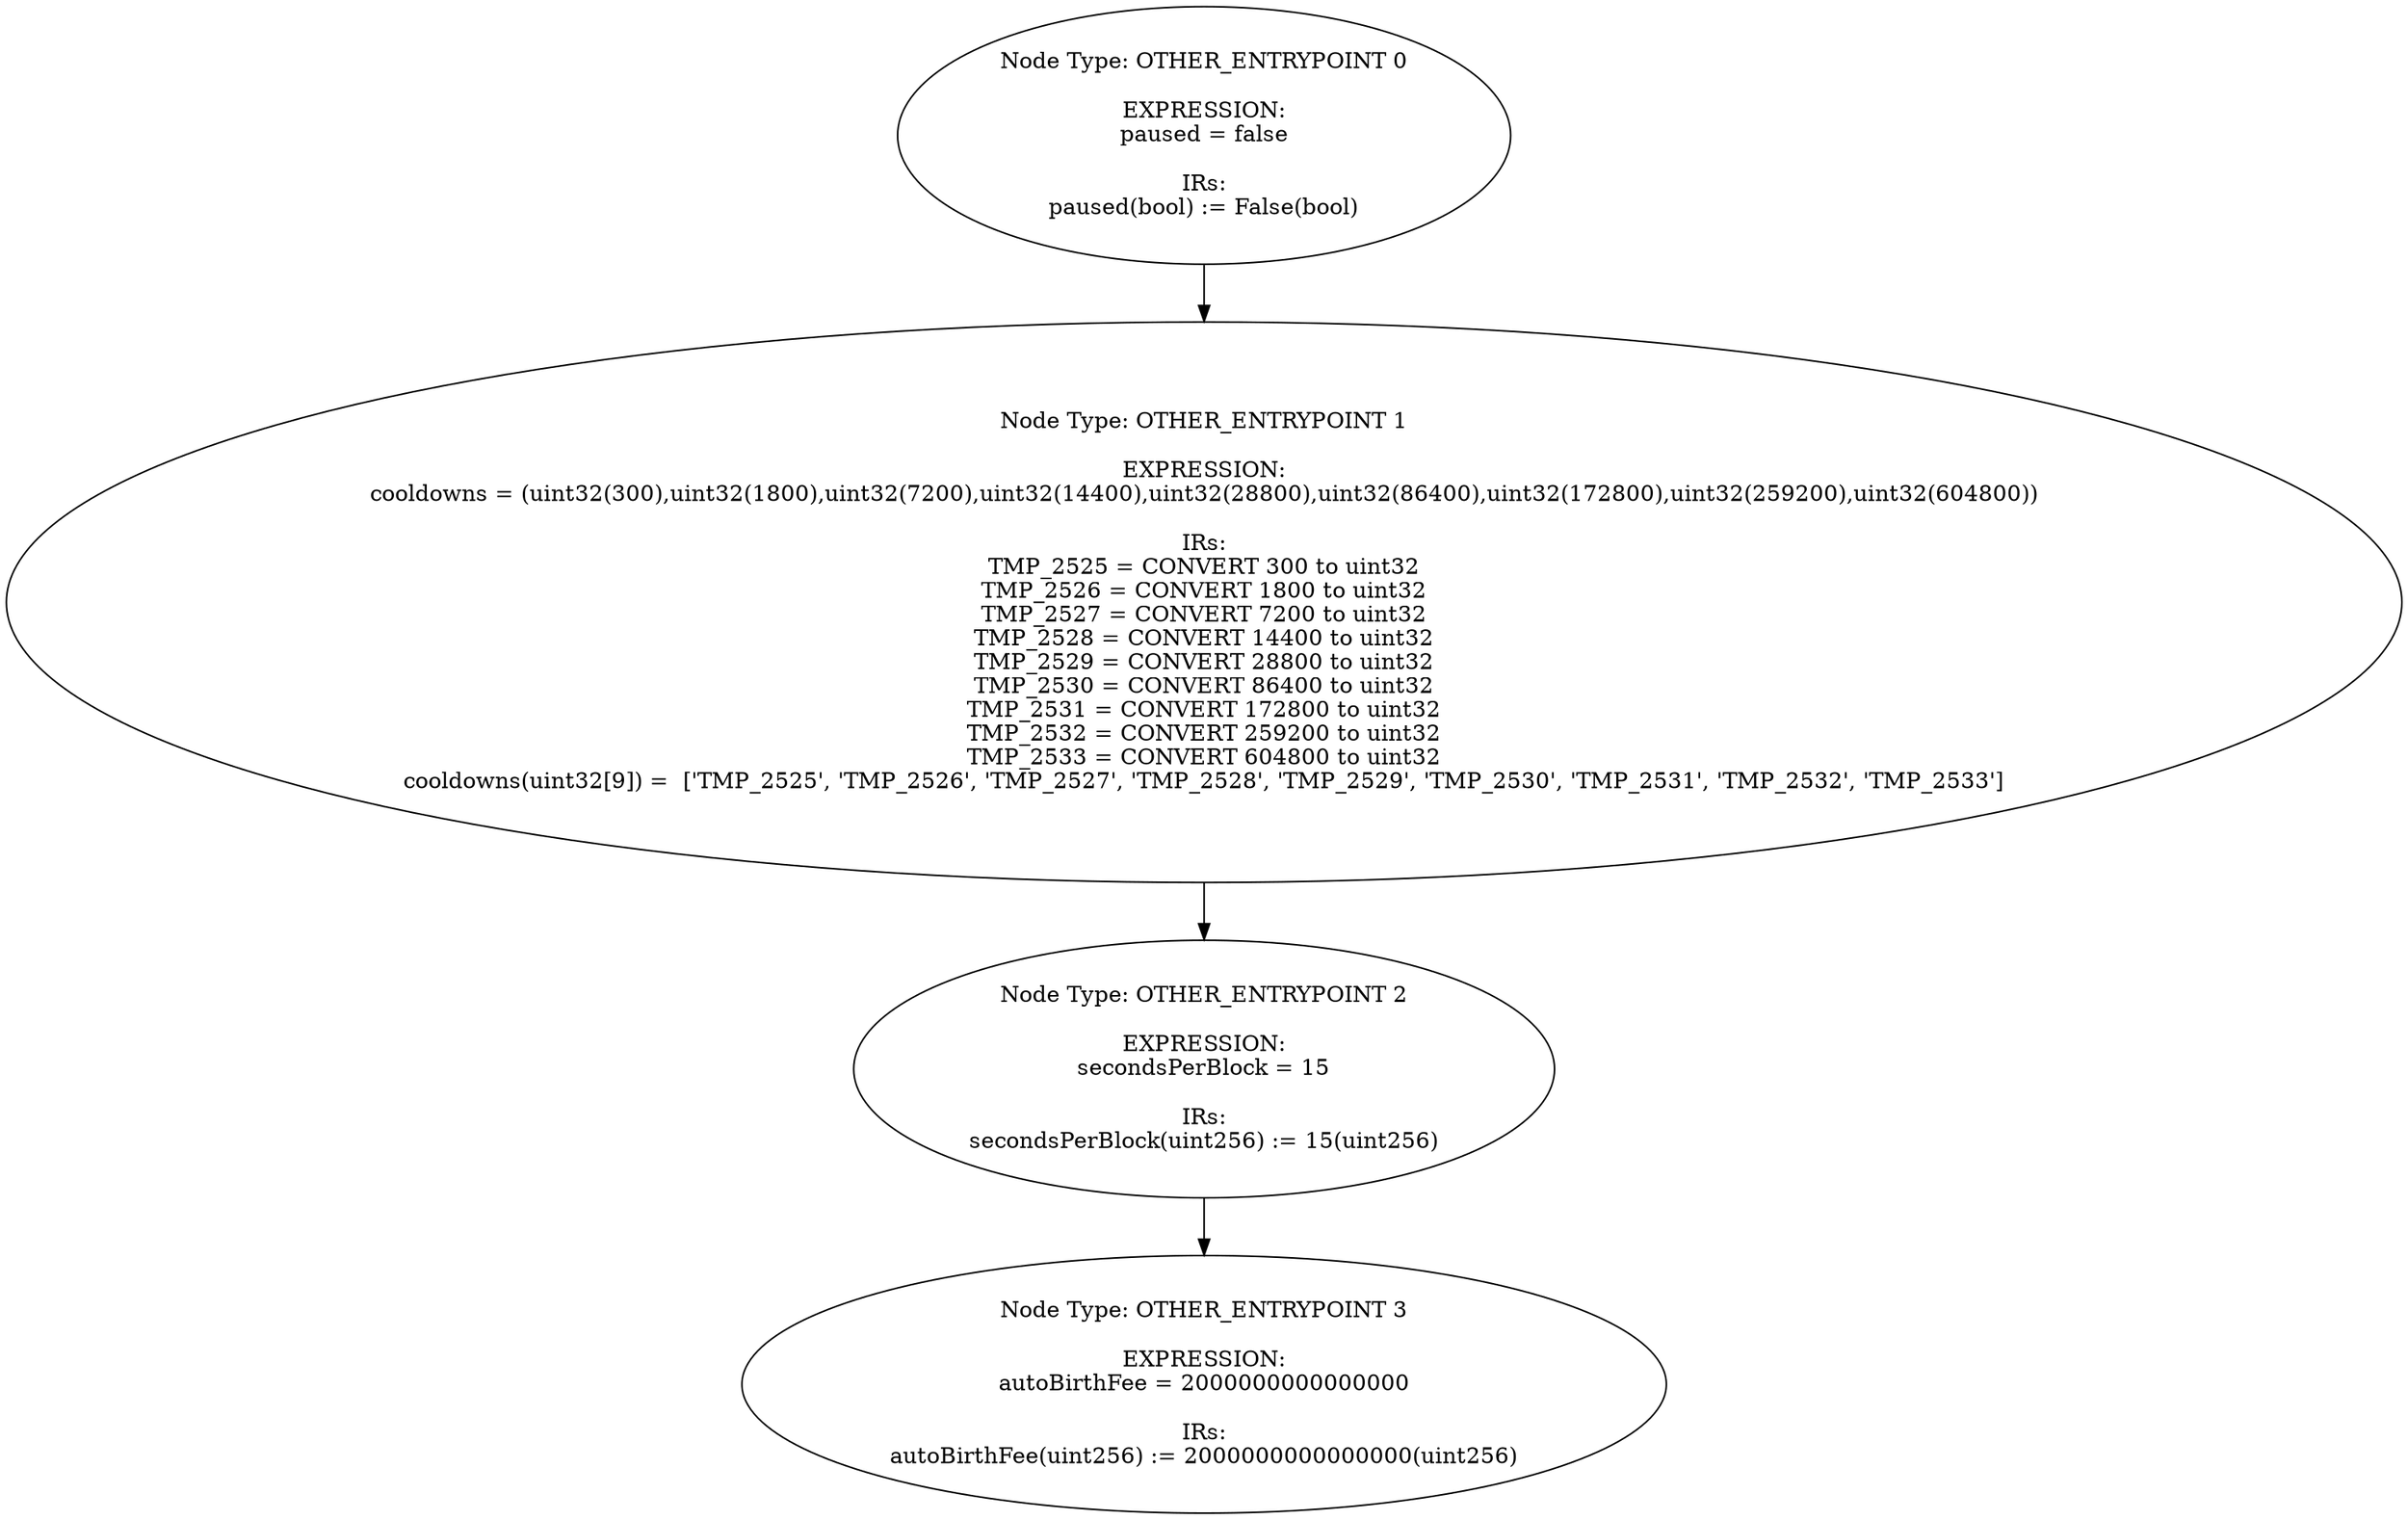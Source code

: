 digraph{
0[label="Node Type: OTHER_ENTRYPOINT 0

EXPRESSION:
paused = false

IRs:
paused(bool) := False(bool)"];
0->1;
1[label="Node Type: OTHER_ENTRYPOINT 1

EXPRESSION:
cooldowns = (uint32(300),uint32(1800),uint32(7200),uint32(14400),uint32(28800),uint32(86400),uint32(172800),uint32(259200),uint32(604800))

IRs:
TMP_2525 = CONVERT 300 to uint32
TMP_2526 = CONVERT 1800 to uint32
TMP_2527 = CONVERT 7200 to uint32
TMP_2528 = CONVERT 14400 to uint32
TMP_2529 = CONVERT 28800 to uint32
TMP_2530 = CONVERT 86400 to uint32
TMP_2531 = CONVERT 172800 to uint32
TMP_2532 = CONVERT 259200 to uint32
TMP_2533 = CONVERT 604800 to uint32
cooldowns(uint32[9]) =  ['TMP_2525', 'TMP_2526', 'TMP_2527', 'TMP_2528', 'TMP_2529', 'TMP_2530', 'TMP_2531', 'TMP_2532', 'TMP_2533']"];
1->2;
2[label="Node Type: OTHER_ENTRYPOINT 2

EXPRESSION:
secondsPerBlock = 15

IRs:
secondsPerBlock(uint256) := 15(uint256)"];
2->3;
3[label="Node Type: OTHER_ENTRYPOINT 3

EXPRESSION:
autoBirthFee = 2000000000000000

IRs:
autoBirthFee(uint256) := 2000000000000000(uint256)"];
}
